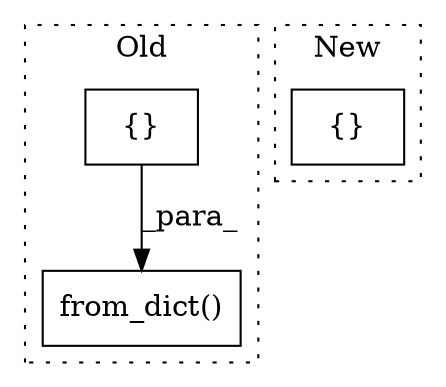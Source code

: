 digraph G {
subgraph cluster0 {
1 [label="from_dict()" a="75" s="3362,3435" l="23,166" shape="box"];
3 [label="{}" a="95" s="3385,3434" l="1,1" shape="box"];
label = "Old";
style="dotted";
}
subgraph cluster1 {
2 [label="{}" a="59" s="3193,3193" l="2,1" shape="box"];
label = "New";
style="dotted";
}
3 -> 1 [label="_para_"];
}
